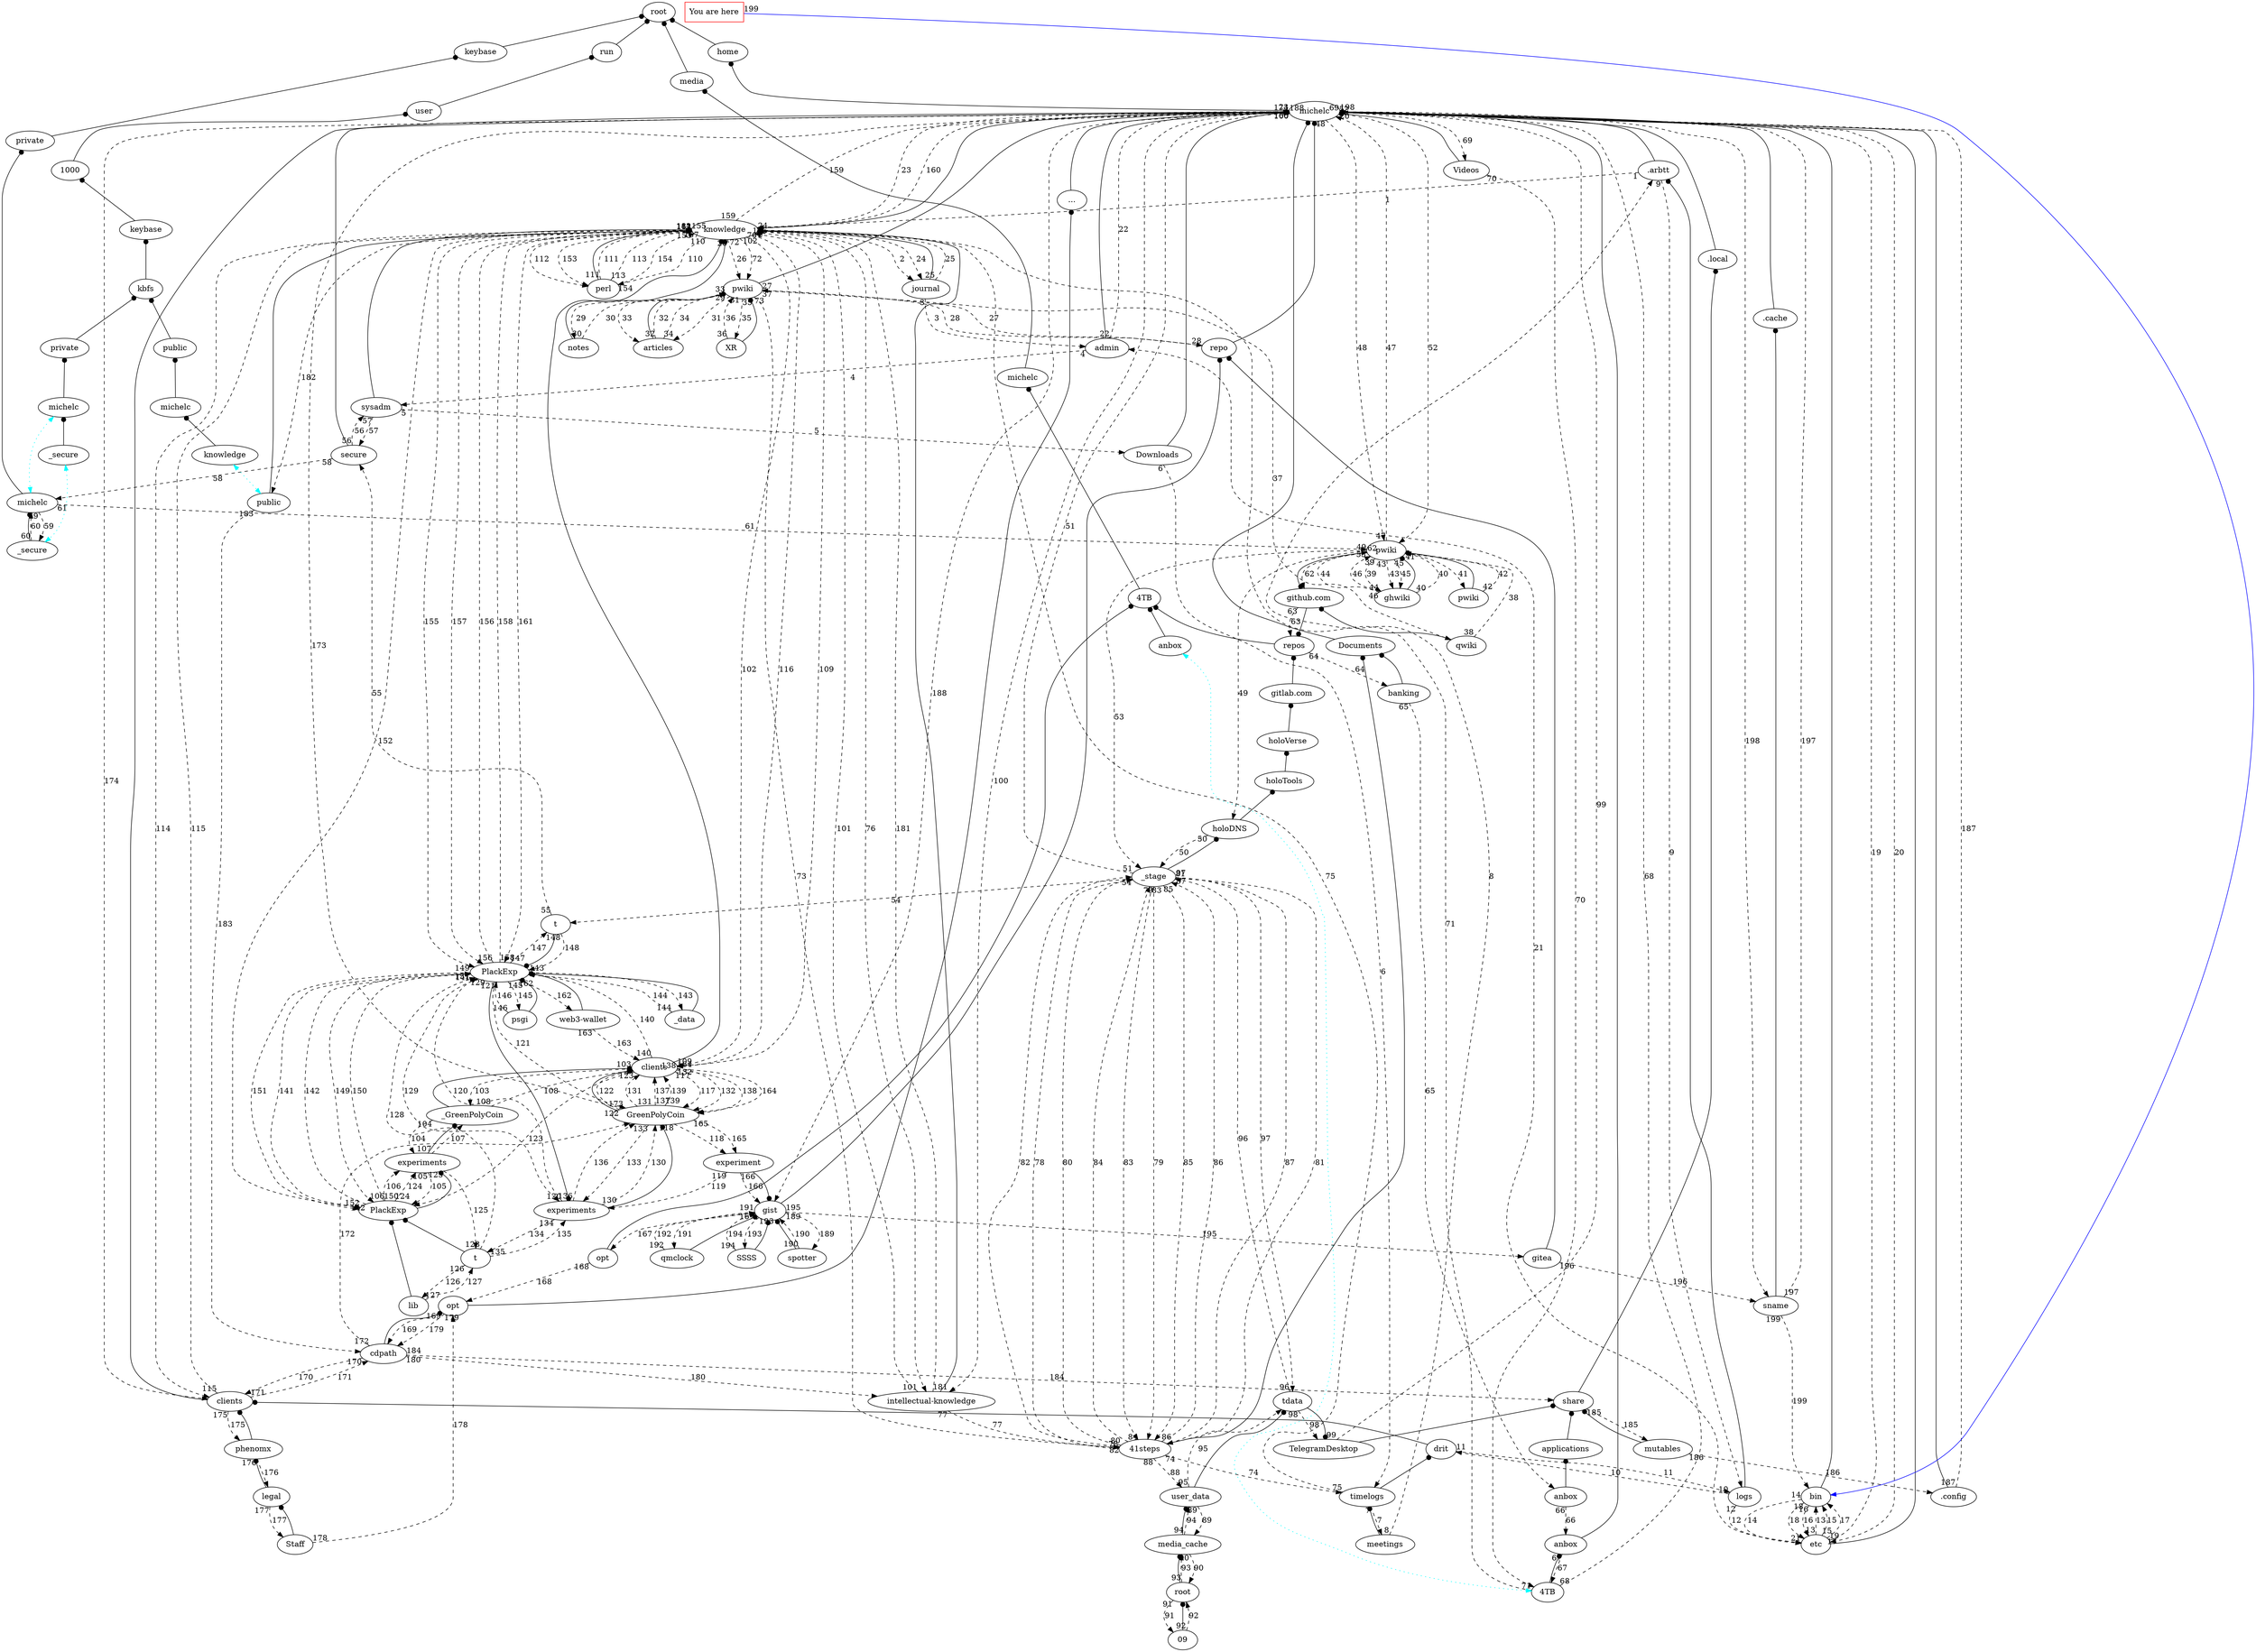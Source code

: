 digraph snames { concentrate=false
 rank=source;
n1;
"n3" -> "n4" [concentrate=true weight=3 constraint=true label="1" taillabel="1" style="dashed"]
"n4" -> "n5" [concentrate=true weight=3 constraint=true label="2" taillabel="2" style="dashed"]
"n5" -> "n6" [concentrate=true weight=3 constraint=true label="3" taillabel="3" style="dashed"]
"n6" -> "n7" [concentrate=true weight=3 constraint=true label="4" taillabel="4" style="dashed"]
"n7" -> "n8" [concentrate=true weight=3 constraint=true label="5" taillabel="5" style="dashed"]
"n8" -> "n11" [concentrate=true weight=3 constraint=true label="6" taillabel="6" style="dashed"]
"n11" -> "n12" [concentrate=true weight=3 constraint=true label="7" taillabel="7" style="dashed"]
"n12" -> "n3" [concentrate=true weight=3 constraint=true label="8" taillabel="8" style="dashed"]
"n3" -> "n13" [concentrate=true weight=3 constraint=true label="9" taillabel="9" style="dashed"]
"n13" -> "n10" [concentrate=true weight=3 constraint=true label="10" taillabel="10" style="dashed"]
"n10" -> "n13" [concentrate=true weight=3 constraint=true label="11" taillabel="11" style="dashed"]
"n13" -> "n14" [concentrate=true weight=3 constraint=true label="12" taillabel="12" style="dashed"]
"n14" -> "n15" [concentrate=true weight=3 constraint=true label="13" taillabel="13" style="dashed"]
"n15" -> "n14" [concentrate=true weight=3 constraint=true label="14" taillabel="14" style="dashed"]
"n14" -> "n15" [concentrate=true weight=3 constraint=true label="15" taillabel="15" style="dashed"]
"n15" -> "n14" [concentrate=true weight=3 constraint=true label="16" taillabel="16" style="dashed"]
"n14" -> "n15" [concentrate=true weight=3 constraint=true label="17" taillabel="17" style="dashed"]
"n15" -> "n14" [concentrate=true weight=3 constraint=true label="18" taillabel="18" style="dashed"]
"n14" -> "n2" [concentrate=true weight=3 constraint=true label="19" taillabel="19" style="dashed"]
"n2" -> "n14" [concentrate=true weight=3 constraint=true label="20" taillabel="20" style="dashed"]
"n14" -> "n6" [concentrate=true weight=3 constraint=true label="21" taillabel="21" style="dashed"]
"n6" -> "n2" [concentrate=true weight=3 constraint=true label="22" taillabel="22" style="dashed"]
"n2" -> "n4" [concentrate=true weight=3 constraint=true label="23" taillabel="23" style="dashed"]
"n4" -> "n5" [concentrate=true weight=3 constraint=true label="24" taillabel="24" style="dashed"]
"n5" -> "n4" [concentrate=true weight=3 constraint=true label="25" taillabel="25" style="dashed"]
"n4" -> "n16" [concentrate=true weight=3 constraint=true label="26" taillabel="26" style="dashed"]
"n16" -> "n17" [concentrate=true weight=3 constraint=true label="27" taillabel="27" style="dashed"]
"n17" -> "n16" [concentrate=true weight=3 constraint=true label="28" taillabel="28" style="dashed"]
"n16" -> "n18" [concentrate=true weight=3 constraint=true label="29" taillabel="29" style="dashed"]
"n18" -> "n16" [concentrate=true weight=3 constraint=true label="30" taillabel="30" style="dashed"]
"n16" -> "n19" [concentrate=true weight=3 constraint=true label="31" taillabel="31" style="dashed"]
"n19" -> "n16" [concentrate=true weight=3 constraint=true label="32" taillabel="32" style="dashed"]
"n16" -> "n19" [concentrate=true weight=3 constraint=true label="33" taillabel="33" style="dashed"]
"n19" -> "n16" [concentrate=true weight=3 constraint=true label="34" taillabel="34" style="dashed"]
"n16" -> "n20" [concentrate=true weight=3 constraint=true label="35" taillabel="35" style="dashed"]
"n20" -> "n16" [concentrate=true weight=3 constraint=true label="36" taillabel="36" style="dashed"]
"n16" -> "n26" [concentrate=true weight=3 constraint=true label="37" taillabel="37" style="dashed"]
"n26" -> "n27" [concentrate=true weight=3 constraint=true label="38" taillabel="38" style="dashed"]
"n27" -> "n28" [concentrate=true weight=3 constraint=true label="39" taillabel="39" style="dashed"]
"n28" -> "n27" [concentrate=true weight=3 constraint=true label="40" taillabel="40" style="dashed"]
"n27" -> "n29" [concentrate=true weight=3 constraint=true label="41" taillabel="41" style="dashed"]
"n29" -> "n27" [concentrate=true weight=3 constraint=true label="42" taillabel="42" style="dashed"]
"n27" -> "n28" [concentrate=true weight=3 constraint=true label="43" taillabel="43" style="dashed"]
"n28" -> "n27" [concentrate=true weight=3 constraint=true label="44" taillabel="44" style="dashed"]
"n27" -> "n28" [concentrate=true weight=3 constraint=true label="45" taillabel="45" style="dashed"]
"n28" -> "n27" [concentrate=true weight=3 constraint=true label="46" taillabel="46" style="dashed"]
"n27" -> "n2" [concentrate=true weight=3 constraint=true label="47" taillabel="47" style="dashed"]
"n2" -> "n27" [concentrate=true weight=3 constraint=true label="48" taillabel="48" style="dashed"]
"n27" -> "n33" [concentrate=true weight=3 constraint=true label="49" taillabel="49" style="dashed"]
"n33" -> "n34" [concentrate=true weight=3 constraint=true label="50" taillabel="50" style="dashed"]
"n34" -> "n2" [concentrate=true weight=3 constraint=true label="51" taillabel="51" style="dashed"]
"n2" -> "n27" [concentrate=true weight=3 constraint=true label="52" taillabel="52" style="dashed"]
"n27" -> "n34" [concentrate=true weight=3 constraint=true label="53" taillabel="53" style="dashed"]
"n34" -> "n39" [concentrate=true weight=3 constraint=true label="54" taillabel="54" style="dashed"]
"n39" -> "n40" [concentrate=true weight=3 constraint=true label="55" taillabel="55" style="dashed"]
"n40" -> "n7" [concentrate=true weight=3 constraint=true label="56" taillabel="56" style="dashed"]
"n7" -> "n40" [concentrate=true weight=3 constraint=true label="57" taillabel="57" style="dashed"]
"n40" -> "n50" [concentrate=true weight=3 constraint=true label="58" taillabel="58" style="dashed"]
"n50" -> "n52" [concentrate=true weight=3 constraint=true label="59" taillabel="59" style="dashed"]
"n52" -> "n50" [concentrate=true weight=3 constraint=true label="60" taillabel="60" style="dashed"]
"n50" -> "n27" [concentrate=true weight=3 constraint=true label="61" taillabel="61" style="dashed"]
"n27" -> "n25" [concentrate=true weight=3 constraint=true label="62" taillabel="62" style="dashed"]
"n25" -> "n24" [concentrate=true weight=3 constraint=true label="63" taillabel="63" style="dashed"]
"n24" -> "n54" [concentrate=true weight=3 constraint=true label="64" taillabel="64" style="dashed"]
"n54" -> "n58" [concentrate=true weight=3 constraint=true label="65" taillabel="65" style="dashed"]
"n58" -> "n59" [concentrate=true weight=3 constraint=true label="66" taillabel="66" style="dashed"]
"n59" -> "n61" [concentrate=true weight=3 constraint=true label="67" taillabel="67" style="dashed"]
"n61" -> "n2" [concentrate=true weight=3 constraint=true label="68" taillabel="68" style="dashed"]
"n2" -> "n62" [concentrate=true weight=3 constraint=true label="69" taillabel="69" style="dashed"]
"n62" -> "n61" [concentrate=true weight=3 constraint=true label="70" taillabel="70" style="dashed"]
"n61" -> "n4" [concentrate=true weight=3 constraint=true label="71" taillabel="71" style="dashed"]
"n4" -> "n16" [concentrate=true weight=3 constraint=true label="72" taillabel="72" style="dashed"]
"n16" -> "n63" [concentrate=true weight=3 constraint=true label="73" taillabel="73" style="dashed"]
"n63" -> "n11" [concentrate=true weight=3 constraint=true label="74" taillabel="74" style="dashed"]
"n11" -> "n4" [concentrate=true weight=3 constraint=true label="75" taillabel="75" style="dashed"]
"n4" -> "n64" [concentrate=true weight=3 constraint=true label="76" taillabel="76" style="dashed"]
"n64" -> "n63" [concentrate=true weight=3 constraint=true label="77" taillabel="77" style="dashed"]
"n63" -> "n34" [concentrate=true weight=3 constraint=true label="78" taillabel="78" style="dashed"]
"n34" -> "n63" [concentrate=true weight=3 constraint=true label="79" taillabel="79" style="dashed"]
"n63" -> "n34" [concentrate=true weight=3 constraint=true label="80" taillabel="80" style="dashed"]
"n34" -> "n63" [concentrate=true weight=3 constraint=true label="81" taillabel="81" style="dashed"]
"n63" -> "n34" [concentrate=true weight=3 constraint=true label="82" taillabel="82" style="dashed"]
"n34" -> "n63" [concentrate=true weight=3 constraint=true label="83" taillabel="83" style="dashed"]
"n63" -> "n34" [concentrate=true weight=3 constraint=true label="84" taillabel="84" style="dashed"]
"n34" -> "n63" [concentrate=true weight=3 constraint=true label="85" taillabel="85" style="dashed"]
"n63" -> "n34" [concentrate=true weight=3 constraint=true label="86" taillabel="86" style="dashed"]
"n34" -> "n63" [concentrate=true weight=3 constraint=true label="87" taillabel="87" style="dashed"]
"n63" -> "n67" [concentrate=true weight=3 constraint=true label="88" taillabel="88" style="dashed"]
"n67" -> "n68" [concentrate=true weight=3 constraint=true label="89" taillabel="89" style="dashed"]
"n68" -> "n69" [concentrate=true weight=3 constraint=true label="90" taillabel="90" style="dashed"]
"n69" -> "n70" [concentrate=true weight=3 constraint=true label="91" taillabel="91" style="dashed"]
"n70" -> "n69" [concentrate=true weight=3 constraint=true label="92" taillabel="92" style="dashed"]
"n69" -> "n68" [concentrate=true weight=3 constraint=true label="93" taillabel="93" style="dashed"]
"n68" -> "n67" [concentrate=true weight=3 constraint=true label="94" taillabel="94" style="dashed"]
"n67" -> "n66" [concentrate=true weight=3 constraint=true label="95" taillabel="95" style="dashed"]
"n66" -> "n34" [concentrate=true weight=3 constraint=true label="96" taillabel="96" style="dashed"]
"n34" -> "n66" [concentrate=true weight=3 constraint=true label="97" taillabel="97" style="dashed"]
"n66" -> "n65" [concentrate=true weight=3 constraint=true label="98" taillabel="98" style="dashed"]
"n65" -> "n2" [concentrate=true weight=3 constraint=true label="99" taillabel="99" style="dashed"]
"n2" -> "n64" [concentrate=true weight=3 constraint=true label="100" taillabel="100" style="dashed"]
"n64" -> "n4" [concentrate=true weight=3 constraint=true label="101" taillabel="101" style="dashed"]
"n4" -> "n35" [concentrate=true weight=3 constraint=true label="102" taillabel="102" style="dashed"]
"n35" -> "n71" [concentrate=true weight=3 constraint=true label="103" taillabel="103" style="dashed"]
"n71" -> "n72" [concentrate=true weight=3 constraint=true label="104" taillabel="104" style="dashed"]
"n72" -> "n73" [concentrate=true weight=3 constraint=true label="105" taillabel="105" style="dashed"]
"n73" -> "n72" [concentrate=true weight=3 constraint=true label="106" taillabel="106" style="dashed"]
"n72" -> "n71" [concentrate=true weight=3 constraint=true label="107" taillabel="107" style="dashed"]
"n71" -> "n35" [concentrate=true weight=3 constraint=true label="108" taillabel="108" style="dashed"]
"n35" -> "n4" [concentrate=true weight=3 constraint=true label="109" taillabel="109" style="dashed"]
"n4" -> "n74" [concentrate=true weight=3 constraint=true label="110" taillabel="110" style="dashed"]
"n74" -> "n4" [concentrate=true weight=3 constraint=true label="111" taillabel="111" style="dashed"]
"n4" -> "n74" [concentrate=true weight=3 constraint=true label="112" taillabel="112" style="dashed"]
"n74" -> "n4" [concentrate=true weight=3 constraint=true label="113" taillabel="113" style="dashed"]
"n4" -> "n9" [concentrate=true weight=3 constraint=true label="114" taillabel="114" style="dashed"]
"n9" -> "n4" [concentrate=true weight=3 constraint=true label="115" taillabel="115" style="dashed"]
"n4" -> "n35" [concentrate=true weight=3 constraint=true label="116" taillabel="116" style="dashed"]
"n35" -> "n36" [concentrate=true weight=3 constraint=true label="117" taillabel="117" style="dashed"]
"n36" -> "n76" [concentrate=true weight=3 constraint=true label="118" taillabel="118" style="dashed"]
"n76" -> "n37" [concentrate=true weight=3 constraint=true label="119" taillabel="119" style="dashed"]
"n37" -> "n38" [concentrate=true weight=3 constraint=true label="120" taillabel="120" style="dashed"]
"n38" -> "n36" [concentrate=true weight=3 constraint=true label="121" taillabel="121" style="dashed"]
"n36" -> "n35" [concentrate=true weight=3 constraint=true label="122" taillabel="122" style="dashed"]
"n35" -> "n73" [concentrate=true weight=3 constraint=true label="123" taillabel="123" style="dashed"]
"n73" -> "n72" [concentrate=true weight=3 constraint=true label="124" taillabel="124" style="dashed"]
"n72" -> "n77" [concentrate=true weight=3 constraint=true label="125" taillabel="125" style="dashed"]
"n77" -> "n78" [concentrate=true weight=3 constraint=true label="126" taillabel="126" style="dashed"]
"n78" -> "n77" [concentrate=true weight=3 constraint=true label="127" taillabel="127" style="dashed"]
"n77" -> "n38" [concentrate=true weight=3 constraint=true label="128" taillabel="128" style="dashed"]
"n38" -> "n37" [concentrate=true weight=3 constraint=true label="129" taillabel="129" style="dashed"]
"n37" -> "n36" [concentrate=true weight=3 constraint=true label="130" taillabel="130" style="dashed"]
"n36" -> "n35" [concentrate=true weight=3 constraint=true label="131" taillabel="131" style="dashed"]
"n35" -> "n36" [concentrate=true weight=3 constraint=true label="132" taillabel="132" style="dashed"]
"n36" -> "n37" [concentrate=true weight=3 constraint=true label="133" taillabel="133" style="dashed"]
"n37" -> "n77" [concentrate=true weight=3 constraint=true label="134" taillabel="134" style="dashed"]
"n77" -> "n37" [concentrate=true weight=3 constraint=true label="135" taillabel="135" style="dashed"]
"n37" -> "n36" [concentrate=true weight=3 constraint=true label="136" taillabel="136" style="dashed"]
"n36" -> "n35" [concentrate=true weight=3 constraint=true label="137" taillabel="137" style="dashed"]
"n35" -> "n36" [concentrate=true weight=3 constraint=true label="138" taillabel="138" style="dashed"]
"n36" -> "n35" [concentrate=true weight=3 constraint=true label="139" taillabel="139" style="dashed"]
"n35" -> "n38" [concentrate=true weight=3 constraint=true label="140" taillabel="140" style="dashed"]
"n38" -> "n73" [concentrate=true weight=3 constraint=true label="141" taillabel="141" style="dashed"]
"n73" -> "n38" [concentrate=true weight=3 constraint=true label="142" taillabel="142" style="dashed"]
"n38" -> "n79" [concentrate=true weight=3 constraint=true label="143" taillabel="143" style="dashed"]
"n79" -> "n38" [concentrate=true weight=3 constraint=true label="144" taillabel="144" style="dashed"]
"n38" -> "n80" [concentrate=true weight=3 constraint=true label="145" taillabel="145" style="dashed"]
"n80" -> "n38" [concentrate=true weight=3 constraint=true label="146" taillabel="146" style="dashed"]
"n38" -> "n39" [concentrate=true weight=3 constraint=true label="147" taillabel="147" style="dashed"]
"n39" -> "n38" [concentrate=true weight=3 constraint=true label="148" taillabel="148" style="dashed"]
"n38" -> "n73" [concentrate=true weight=3 constraint=true label="149" taillabel="149" style="dashed"]
"n73" -> "n38" [concentrate=true weight=3 constraint=true label="150" taillabel="150" style="dashed"]
"n38" -> "n73" [concentrate=true weight=3 constraint=true label="151" taillabel="151" style="dashed"]
"n73" -> "n4" [concentrate=true weight=3 constraint=true label="152" taillabel="152" style="dashed"]
"n4" -> "n74" [concentrate=true weight=3 constraint=true label="153" taillabel="153" style="dashed"]
"n74" -> "n4" [concentrate=true weight=3 constraint=true label="154" taillabel="154" style="dashed"]
"n4" -> "n38" [concentrate=true weight=3 constraint=true label="155" taillabel="155" style="dashed"]
"n38" -> "n4" [concentrate=true weight=3 constraint=true label="156" taillabel="156" style="dashed"]
"n4" -> "n38" [concentrate=true weight=3 constraint=true label="157" taillabel="157" style="dashed"]
"n38" -> "n4" [concentrate=true weight=3 constraint=true label="158" taillabel="158" style="dashed"]
"n4" -> "n2" [concentrate=true weight=3 constraint=true label="159" taillabel="159" style="dashed"]
"n2" -> "n4" [concentrate=true weight=3 constraint=true label="160" taillabel="160" style="dashed"]
"n4" -> "n38" [concentrate=true weight=3 constraint=true label="161" taillabel="161" style="dashed"]
"n38" -> "n81" [concentrate=true weight=3 constraint=true label="162" taillabel="162" style="dashed"]
"n81" -> "n35" [concentrate=true weight=3 constraint=true label="163" taillabel="163" style="dashed"]
"n35" -> "n36" [concentrate=true weight=3 constraint=true label="164" taillabel="164" style="dashed"]
"n36" -> "n76" [concentrate=true weight=3 constraint=true label="165" taillabel="165" style="dashed"]
"n76" -> "n75" [concentrate=true weight=3 constraint=true label="166" taillabel="166" style="dashed"]
"n75" -> "n82" [concentrate=true weight=3 constraint=true label="167" taillabel="167" style="dashed"]
"n82" -> "n84" [concentrate=true weight=3 constraint=true label="168" taillabel="168" style="dashed"]
"n84" -> "n85" [concentrate=true weight=3 constraint=true label="169" taillabel="169" style="dashed"]
"n85" -> "n9" [concentrate=true weight=3 constraint=true label="170" taillabel="170" style="dashed"]
"n9" -> "n85" [concentrate=true weight=3 constraint=true label="171" taillabel="171" style="dashed"]
"n85" -> "n36" [concentrate=true weight=3 constraint=true label="172" taillabel="172" style="dashed"]
"n36" -> "n2" [concentrate=true weight=3 constraint=true label="173" taillabel="173" style="dashed"]
"n2" -> "n9" [concentrate=true weight=3 constraint=true label="174" taillabel="174" style="dashed"]
"n9" -> "n86" [concentrate=true weight=3 constraint=true label="175" taillabel="175" style="dashed"]
"n86" -> "n87" [concentrate=true weight=3 constraint=true label="176" taillabel="176" style="dashed"]
"n87" -> "n88" [concentrate=true weight=3 constraint=true label="177" taillabel="177" style="dashed"]
"n88" -> "n84" [concentrate=true weight=3 constraint=true label="178" taillabel="178" style="dashed"]
"n84" -> "n85" [concentrate=true weight=3 constraint=true label="179" taillabel="179" style="dashed"]
"n85" -> "n64" [concentrate=true weight=3 constraint=true label="180" taillabel="180" style="dashed"]
"n64" -> "n4" [concentrate=true weight=3 constraint=true label="181" taillabel="181" style="dashed"]
"n4" -> "n92" [concentrate=true weight=3 constraint=true label="182" taillabel="182" style="dashed"]
"n92" -> "n85" [concentrate=true weight=3 constraint=true label="183" taillabel="183" style="dashed"]
"n85" -> "n56" [concentrate=true weight=3 constraint=true label="184" taillabel="184" style="dashed"]
"n56" -> "n93" [concentrate=true weight=3 constraint=true label="185" taillabel="185" style="dashed"]
"n93" -> "n94" [concentrate=true weight=3 constraint=true label="186" taillabel="186" style="dashed"]
"n94" -> "n2" [concentrate=true weight=3 constraint=true label="187" taillabel="187" style="dashed"]
"n2" -> "n75" [concentrate=true weight=3 constraint=true label="188" taillabel="188" style="dashed"]
"n75" -> "n95" [concentrate=true weight=3 constraint=true label="189" taillabel="189" style="dashed"]
"n95" -> "n75" [concentrate=true weight=3 constraint=true label="190" taillabel="190" style="dashed"]
"n75" -> "n96" [concentrate=true weight=3 constraint=true label="191" taillabel="191" style="dashed"]
"n96" -> "n75" [concentrate=true weight=3 constraint=true label="192" taillabel="192" style="dashed"]
"n75" -> "n97" [concentrate=true weight=3 constraint=true label="193" taillabel="193" style="dashed"]
"n97" -> "n75" [concentrate=true weight=3 constraint=true label="194" taillabel="194" style="dashed"]
"n75" -> "n98" [concentrate=true weight=3 constraint=true label="195" taillabel="195" style="dashed"]
"n98" -> "n100" [concentrate=true weight=3 constraint=true label="196" taillabel="196" style="dashed"]
"n100" -> "n2" [concentrate=true weight=3 constraint=true label="197" taillabel="197" style="dashed"]
"n2" -> "n100" [concentrate=true weight=3 constraint=true label="198" taillabel="198" style="dashed"]
"n100" -> "n15" [concentrate=true weight=3 constraint=true label="199" taillabel="199" style="dashed"]
"n30" ["label"="gitlab.com"]
"n64" ["label"="intellectual-knowledge"]
"n77" ["label"="t"]
"n83" ["label"="..."]
"n47" ["label"="michelc"]
"n71" ["label"="_GreenPolyCoin"]
"n10" ["label"="drit"]
"n41" ["label"="run"]
"n93" ["label"="mutables"]
"n34" ["label"="_stage"]
"n60" ["label"="anbox"]
"n53" ["label"="Documents"]
"n14" ["label"="etc"]
"n26" ["label"="qwiki"]
"n4" ["label"="knowledge"]
"n22" ["label"="michelc"]
"n7" ["label"="sysadm"]
"n49" ["label"="private"]
"n79" ["label"="_data"]
"n25" ["label"="github.com"]
"n78" ["label"="lib"]
"n48" ["label"="keybase"]
"n18" ["label"="notes"]
"n39" ["label"="t"]
"n23" ["label"="4TB"]
"n38" ["label"="PlackExp"]
"n6" ["label"="admin"]
"n19" ["label"="articles"]
"n1" ["label"="home"]
"n69" ["label"="root"]
"n68" ["label"="media_cache"]
"n3" ["label"=".arbtt"]
"n67" ["label"="user_data"]
"n82" ["label"="opt"]
"n86" ["label"="phenomx"]
"n44" ["label"="keybase"]
"n74" ["label"="perl"]
"n61" ["label"="4TB"]
"n55" ["label"=".local"]
"n95" ["label"="spotter"]
"n96" ["label"="qmclock"]
"n56" ["label"="share"]
"n37" ["label"="experiments"]
"n92" ["label"="public"]
"n40" ["label"="secure"]
"n11" ["label"="timelogs"]
"n70" ["label"="09"]
"n52" ["label"="_secure"]
"n17" ["label"="repo"]
"n85" ["label"="cdpath"]
"n100" ["label"="sname"]
"n31" ["label"="holoVerse"]
"n27" ["label"="pwiki"]
"n0" ["label"="root"]
"n21" ["label"="media"]
"n90" ["label"="michelc"]
"n42" ["label"="user"]
"n2" ["label"="michelc"]
"n50" ["label"="michelc"]
"n63" ["label"="41steps"]
"n72" ["label"="experiments"]
"n46" ["label"="private"]
"n84" ["label"="opt"]
"n76" ["label"="experiment"]
"n75" ["label"="gist"]
"n13" ["label"="logs"]
"n45" ["label"="kbfs"]
"n29" ["label"="pwiki"]
"n94" ["label"=".config"]
"n33" ["label"="holoDNS"]
"n28" ["label"="ghwiki"]
"n54" ["label"="banking"]
"n80" ["label"="psgi"]
"n81" ["label"="web3-wallet"]
"n35" ["label"="clients"]
"n66" ["label"="tdata"]
"n15" ["label"="bin"]
"n43" ["label"="1000"]
"n87" ["label"="legal"]
"n62" ["label"="Videos"]
"n73" ["label"="PlackExp"]
"n16" ["label"="pwiki"]
"n51" ["label"="_secure"]
"n65" ["label"="TelegramDesktop"]
"n91" ["label"="knowledge"]
"n12" ["label"="meetings"]
"n36" ["label"="GreenPolyCoin"]
"n57" ["label"="applications"]
"n97" ["label"="SSSS"]
"n32" ["label"="holoTools"]
"n58" ["label"="anbox"]
"n24" ["label"="repos"]
"n98" ["label"="gitea"]
"n8" ["label"="Downloads"]
"n99" ["label"=".cache"]
"n59" ["label"="anbox"]
"n20" ["label"="XR"]
"n9" ["label"="clients"]
"n5" ["label"="journal"]
"n88" ["label"="Staff"]
"n89" ["label"="public"]

"n0" -> "n1" [weight=4 dir = "back", arrowtail = "dot"]
"n1" -> "n2" [weight=4 dir = "back", arrowtail = "dot"]
"n2" -> "n3" [weight=4 dir = "back", arrowtail = "dot"]
"n2" -> "n4" [weight=4 dir = "back", arrowtail = "dot"]
"n4" -> "n5" [weight=4 dir = "back", arrowtail = "dot"]
"n2" -> "n6" [weight=4 dir = "back", arrowtail = "dot"]
"n4" -> "n7" [weight=4 dir = "back", arrowtail = "dot"]
"n2" -> "n8" [weight=4 dir = "back", arrowtail = "dot"]
"n2" -> "n9" [weight=4 dir = "back", arrowtail = "dot"]
"n9" -> "n10" [weight=4 dir = "back", arrowtail = "dot"]
"n10" -> "n11" [weight=4 dir = "back", arrowtail = "dot"]
"n11" -> "n12" [weight=4 dir = "back", arrowtail = "dot"]
"n3" -> "n13" [weight=4 dir = "back", arrowtail = "dot"]
"n2" -> "n14" [weight=4 dir = "back", arrowtail = "dot"]
"n2" -> "n15" [weight=4 dir = "back", arrowtail = "dot"]
"n2" -> "n16" [weight=4 dir = "back", arrowtail = "dot"]
"n2" -> "n17" [weight=4 dir = "back", arrowtail = "dot"]
"n4" -> "n18" [weight=4 dir = "back", arrowtail = "dot"]
"n16" -> "n19" [weight=4 dir = "back", arrowtail = "dot"]
"n16" -> "n20" [weight=4 dir = "back", arrowtail = "dot"]
"n0" -> "n21" [weight=4 dir = "back", arrowtail = "dot"]
"n21" -> "n22" [weight=4 dir = "back", arrowtail = "dot"]
"n22" -> "n23" [weight=4 dir = "back", arrowtail = "dot"]
"n23" -> "n24" [weight=4 dir = "back", arrowtail = "dot"]
"n24" -> "n25" [weight=4 dir = "back", arrowtail = "dot"]
"n25" -> "n26" [weight=4 dir = "back", arrowtail = "dot"]
"n25" -> "n27" [weight=4 dir = "back", arrowtail = "dot"]
"n27" -> "n28" [weight=4 dir = "back", arrowtail = "dot"]
"n27" -> "n29" [weight=4 dir = "back", arrowtail = "dot"]
"n24" -> "n30" [weight=4 dir = "back", arrowtail = "dot"]
"n30" -> "n31" [weight=4 dir = "back", arrowtail = "dot"]
"n31" -> "n32" [weight=4 dir = "back", arrowtail = "dot"]
"n32" -> "n33" [weight=4 dir = "back", arrowtail = "dot"]
"n33" -> "n34" [weight=4 dir = "back", arrowtail = "dot"]
"n4" -> "n35" [weight=4 dir = "back", arrowtail = "dot"]
"n35" -> "n36" [weight=4 dir = "back", arrowtail = "dot"]
"n36" -> "n37" [weight=4 dir = "back", arrowtail = "dot"]
"n37" -> "n38" [weight=4 dir = "back", arrowtail = "dot"]
"n38" -> "n39" [weight=4 dir = "back", arrowtail = "dot"]
"n2" -> "n40" [weight=4 dir = "back", arrowtail = "dot"]
"n0" -> "n41" [weight=4 dir = "back", arrowtail = "dot"]
"n41" -> "n42" [weight=4 dir = "back", arrowtail = "dot"]
"n42" -> "n43" [weight=4 dir = "back", arrowtail = "dot"]
"n43" -> "n44" [weight=4 dir = "back", arrowtail = "dot"]
"n44" -> "n45" [weight=4 dir = "back", arrowtail = "dot"]
"n45" -> "n46" [weight=4 dir = "back", arrowtail = "dot"]
"n46" -> "n47" [weight=4 dir = "back", arrowtail = "dot"]
"n0" -> "n48" [weight=4 dir = "back", arrowtail = "dot"]
"n48" -> "n49" [weight=4 dir = "back", arrowtail = "dot"]
"n49" -> "n50" [weight=4 dir = "back", arrowtail = "dot"]
"n47" -> "n50" [style=dotted color=cyan weight=1 dir="both", arrow = "dot"]
"n47" -> "n51" [weight=4 dir = "back", arrowtail = "dot"]
"n50" -> "n52" [weight=4 dir = "back", arrowtail = "dot"]
"n51" -> "n52" [style=dotted color=cyan weight=1 dir="both", arrow = "dot"]
"n2" -> "n53" [weight=4 dir = "back", arrowtail = "dot"]
"n53" -> "n54" [weight=4 dir = "back", arrowtail = "dot"]
"n2" -> "n55" [weight=4 dir = "back", arrowtail = "dot"]
"n55" -> "n56" [weight=4 dir = "back", arrowtail = "dot"]
"n56" -> "n57" [weight=4 dir = "back", arrowtail = "dot"]
"n57" -> "n58" [weight=4 dir = "back", arrowtail = "dot"]
"n2" -> "n59" [weight=4 dir = "back", arrowtail = "dot"]
"n23" -> "n60" [weight=4 dir = "back", arrowtail = "dot"]
"n59" -> "n61" [weight=4 dir = "back", arrowtail = "dot"]
"n60" -> "n61" [style=dotted color=cyan weight=1 dir="both", arrow = "dot"]
"n2" -> "n62" [weight=4 dir = "back", arrowtail = "dot"]
"n53" -> "n63" [weight=4 dir = "back", arrowtail = "dot"]
"n4" -> "n64" [weight=4 dir = "back", arrowtail = "dot"]
"n56" -> "n65" [weight=4 dir = "back", arrowtail = "dot"]
"n65" -> "n66" [weight=4 dir = "back", arrowtail = "dot"]
"n66" -> "n67" [weight=4 dir = "back", arrowtail = "dot"]
"n67" -> "n68" [weight=4 dir = "back", arrowtail = "dot"]
"n68" -> "n69" [weight=4 dir = "back", arrowtail = "dot"]
"n69" -> "n70" [weight=4 dir = "back", arrowtail = "dot"]
"n35" -> "n71" [weight=4 dir = "back", arrowtail = "dot"]
"n71" -> "n72" [weight=4 dir = "back", arrowtail = "dot"]
"n72" -> "n73" [weight=4 dir = "back", arrowtail = "dot"]
"n4" -> "n74" [weight=4 dir = "back", arrowtail = "dot"]
"n17" -> "n75" [weight=4 dir = "back", arrowtail = "dot"]
"n75" -> "n76" [weight=4 dir = "back", arrowtail = "dot"]
"n73" -> "n77" [weight=4 dir = "back", arrowtail = "dot"]
"n73" -> "n78" [weight=4 dir = "back", arrowtail = "dot"]
"n38" -> "n79" [weight=4 dir = "back", arrowtail = "dot"]
"n38" -> "n80" [weight=4 dir = "back", arrowtail = "dot"]
"n38" -> "n81" [weight=4 dir = "back", arrowtail = "dot"]
"n23" -> "n82" [weight=4 dir = "back", arrowtail = "dot"]
"n2" -> "n83" [weight=4 dir = "back", arrowtail = "dot"]
"n83" -> "n84" [weight=4 dir = "back", arrowtail = "dot"]
"n84" -> "n85" [weight=4 dir = "back", arrowtail = "dot"]
"n9" -> "n86" [weight=4 dir = "back", arrowtail = "dot"]
"n86" -> "n87" [weight=4 dir = "back", arrowtail = "dot"]
"n87" -> "n88" [weight=4 dir = "back", arrowtail = "dot"]
"n45" -> "n89" [weight=4 dir = "back", arrowtail = "dot"]
"n89" -> "n90" [weight=4 dir = "back", arrowtail = "dot"]
"n90" -> "n91" [weight=4 dir = "back", arrowtail = "dot"]
"n4" -> "n92" [weight=4 dir = "back", arrowtail = "dot"]
"n91" -> "n92" [style=dotted color=cyan weight=1 dir="both", arrow = "dot"]
"n56" -> "n93" [weight=4 dir = "back", arrowtail = "dot"]
"n2" -> "n94" [weight=4 dir = "back", arrowtail = "dot"]
"n75" -> "n95" [weight=4 dir = "back", arrowtail = "dot"]
"n75" -> "n96" [weight=4 dir = "back", arrowtail = "dot"]
"n75" -> "n97" [weight=4 dir = "back", arrowtail = "dot"]
"n17" -> "n98" [weight=4 dir = "back", arrowtail = "dot"]
"n2" -> "n99" [weight=4 dir = "back", arrowtail = "dot"]
"n99" -> "n100" [weight=4 dir = "back", arrowtail = "dot"]
"nx" [rank="max" label="You are here" shape=rectangle color=red]
"nx" -> "n15" [color=blue taillabel="199" weight=0 constraint=false]
}
